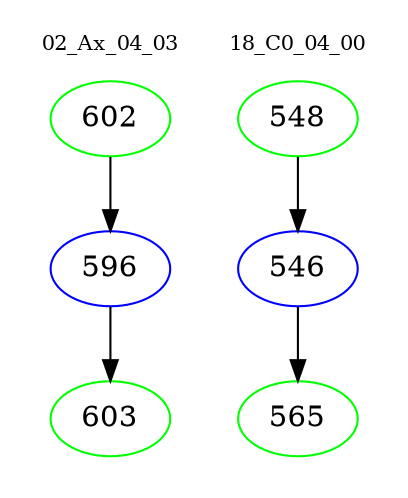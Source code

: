 digraph{
subgraph cluster_0 {
color = white
label = "02_Ax_04_03";
fontsize=10;
T0_602 [label="602", color="green"]
T0_602 -> T0_596 [color="black"]
T0_596 [label="596", color="blue"]
T0_596 -> T0_603 [color="black"]
T0_603 [label="603", color="green"]
}
subgraph cluster_1 {
color = white
label = "18_C0_04_00";
fontsize=10;
T1_548 [label="548", color="green"]
T1_548 -> T1_546 [color="black"]
T1_546 [label="546", color="blue"]
T1_546 -> T1_565 [color="black"]
T1_565 [label="565", color="green"]
}
}
